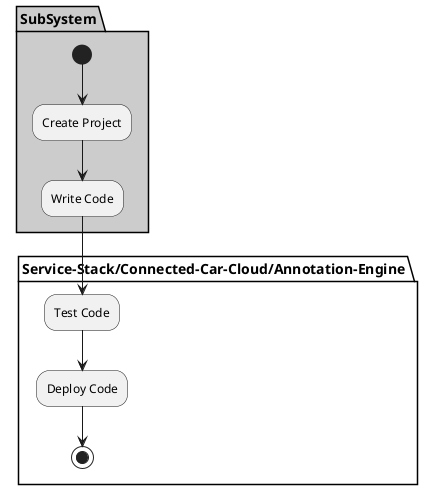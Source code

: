 @startuml

partition "Service-Stack/Connected-Car-Cloud/Annotation-Engine" {

}

partition SubSystem  #cccccc {
  (*) --> "Create Project"
  --> "Write Code"
}

partition "Service-Stack/Connected-Car-Cloud/Annotation-Engine" {
  "Write Code" --> "Test Code"
  "Test Code" --> "Deploy Code"
  "Deploy Code" --> (*)
}

@enduml
